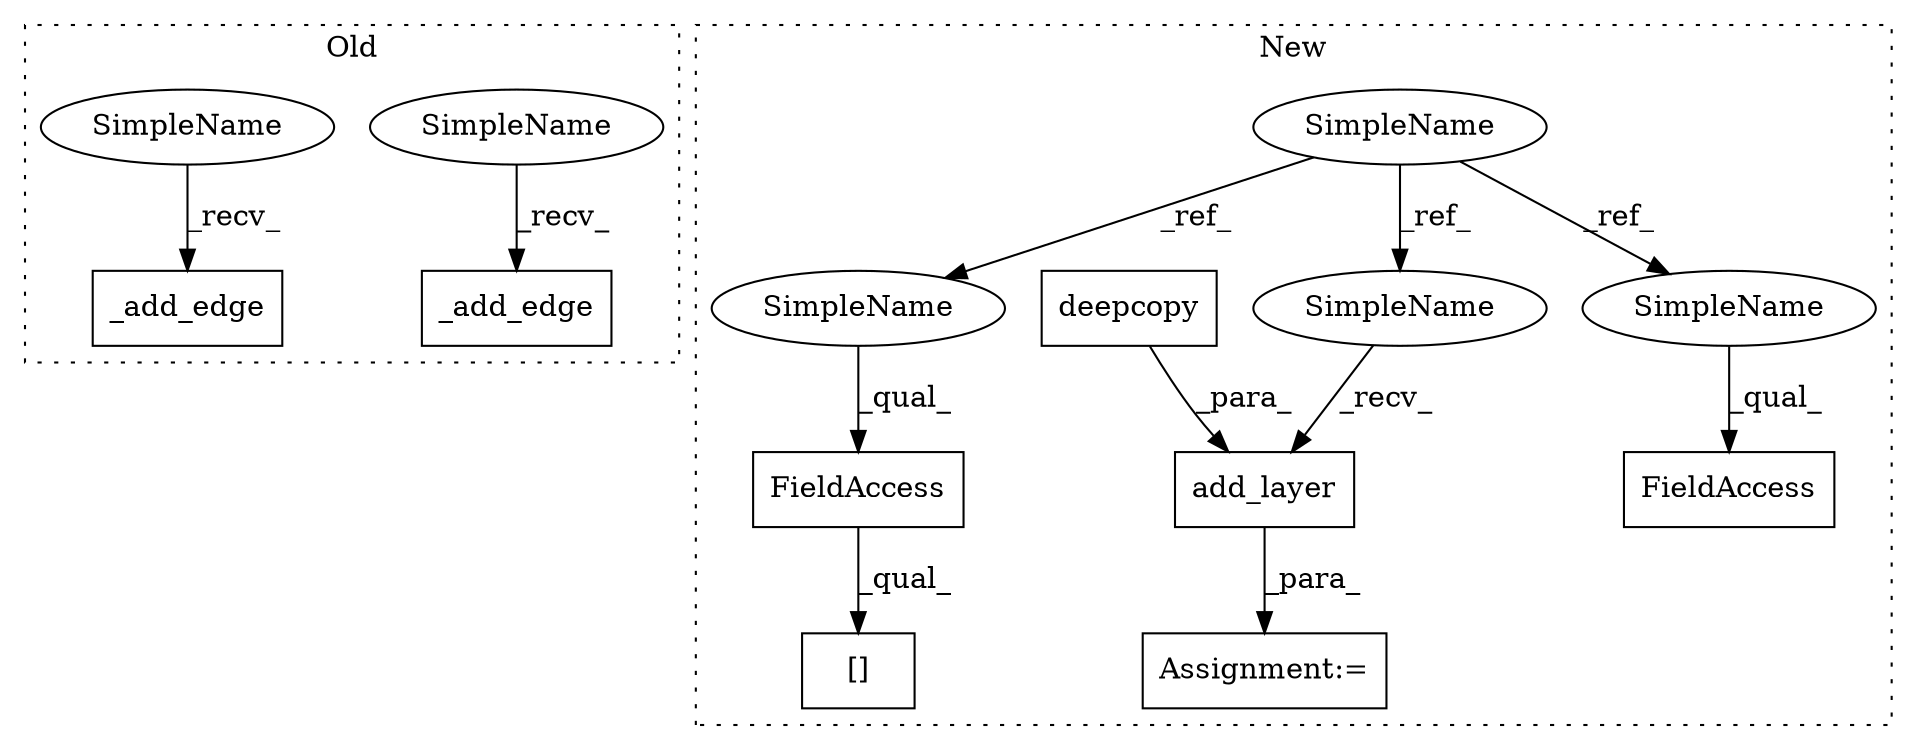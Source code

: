 digraph G {
subgraph cluster0 {
1 [label="_add_edge" a="32" s="19568,19608" l="10,1" shape="box"];
4 [label="_add_edge" a="32" s="18116,18168" l="10,1" shape="box"];
13 [label="SimpleName" a="42" s="18111" l="4" shape="ellipse"];
14 [label="SimpleName" a="42" s="19563" l="4" shape="ellipse"];
label = "Old";
style="dotted";
}
subgraph cluster1 {
2 [label="add_layer" a="32" s="18521,18581" l="10,1" shape="box"];
3 [label="SimpleName" a="42" s="17484" l="4" shape="ellipse"];
5 [label="FieldAccess" a="22" s="19028" l="14" shape="box"];
6 [label="[]" a="2" s="19028,19063" l="15,1" shape="box"];
7 [label="FieldAccess" a="22" s="19065" l="14" shape="box"];
8 [label="deepcopy" a="32" s="18531,18565" l="9,1" shape="box"];
9 [label="Assignment:=" a="7" s="19009" l="1" shape="box"];
10 [label="SimpleName" a="42" s="19028" l="4" shape="ellipse"];
11 [label="SimpleName" a="42" s="18516" l="4" shape="ellipse"];
12 [label="SimpleName" a="42" s="19065" l="4" shape="ellipse"];
label = "New";
style="dotted";
}
2 -> 9 [label="_para_"];
3 -> 12 [label="_ref_"];
3 -> 10 [label="_ref_"];
3 -> 11 [label="_ref_"];
5 -> 6 [label="_qual_"];
8 -> 2 [label="_para_"];
10 -> 5 [label="_qual_"];
11 -> 2 [label="_recv_"];
12 -> 7 [label="_qual_"];
13 -> 4 [label="_recv_"];
14 -> 1 [label="_recv_"];
}